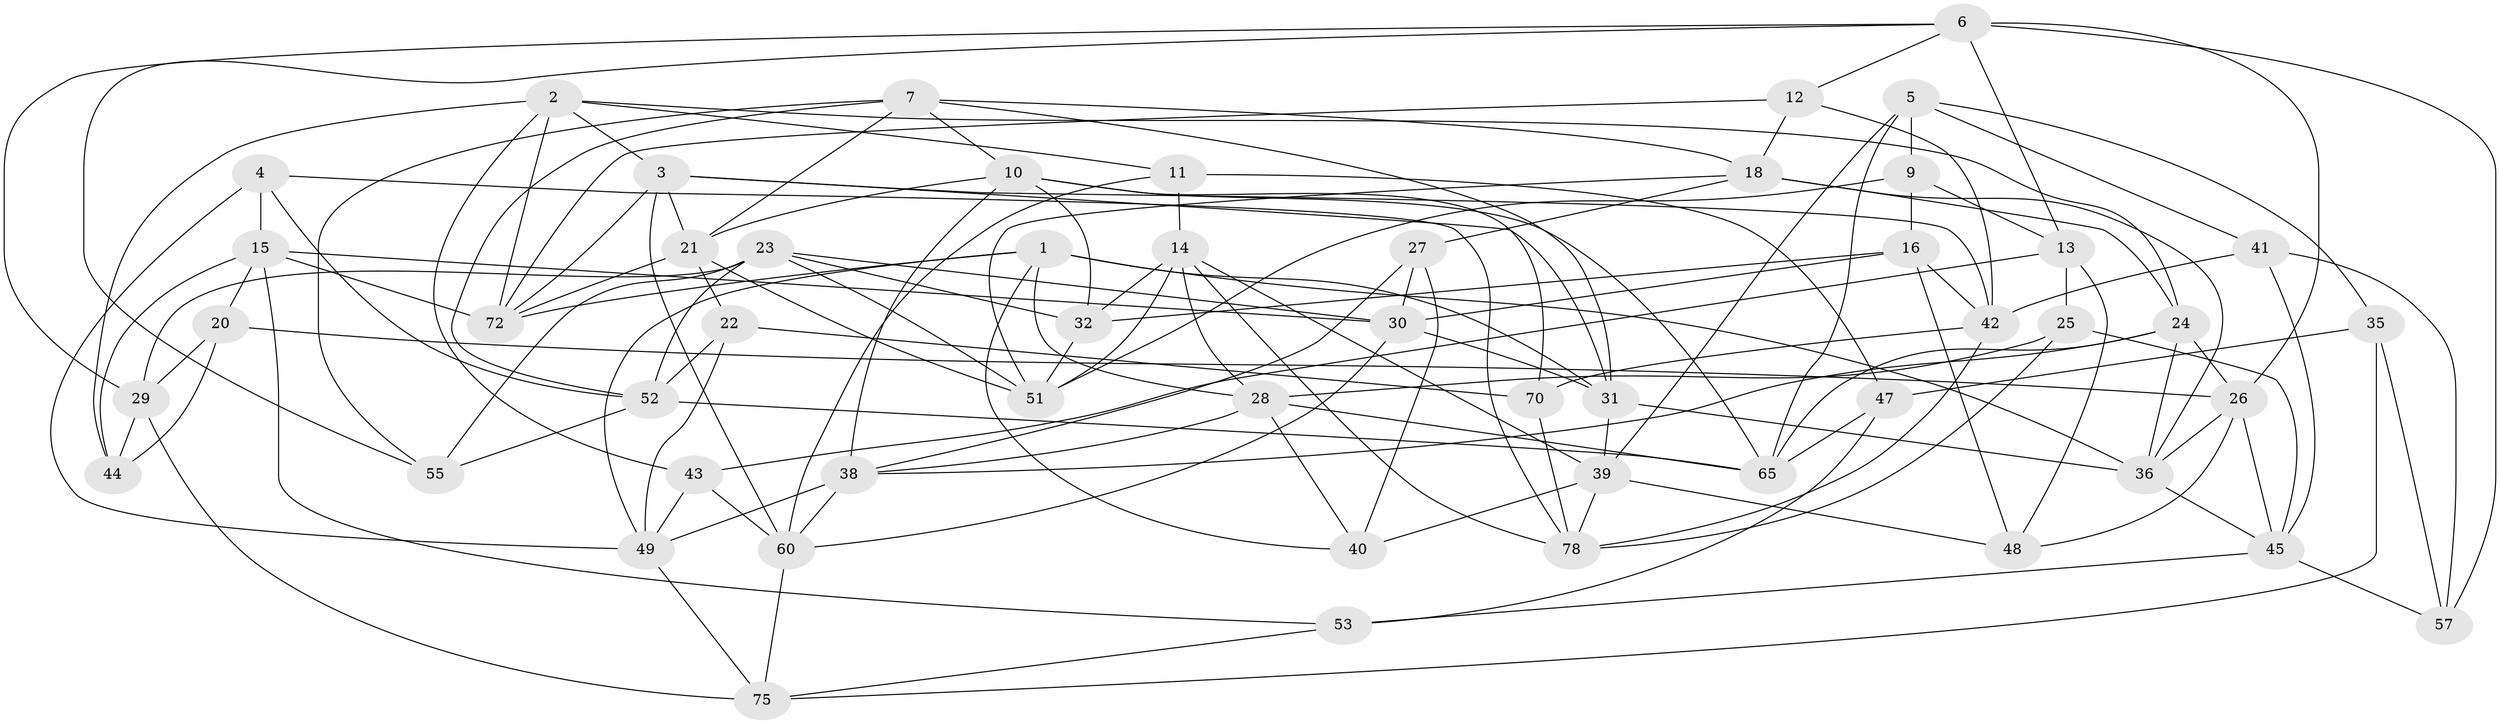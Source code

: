 // Generated by graph-tools (version 1.1) at 2025/52/02/27/25 19:52:29]
// undirected, 53 vertices, 137 edges
graph export_dot {
graph [start="1"]
  node [color=gray90,style=filled];
  1 [super="+8"];
  2 [super="+67"];
  3 [super="+77"];
  4;
  5 [super="+34"];
  6 [super="+83"];
  7 [super="+68"];
  9 [super="+69"];
  10 [super="+87"];
  11;
  12;
  13 [super="+17"];
  14 [super="+74"];
  15 [super="+19"];
  16 [super="+73"];
  18 [super="+46"];
  20;
  21 [super="+37"];
  22;
  23 [super="+61"];
  24 [super="+56"];
  25;
  26 [super="+63"];
  27;
  28 [super="+80"];
  29 [super="+64"];
  30 [super="+50"];
  31 [super="+66"];
  32 [super="+33"];
  35;
  36 [super="+62"];
  38 [super="+58"];
  39 [super="+81"];
  40;
  41;
  42 [super="+54"];
  43;
  44;
  45 [super="+79"];
  47;
  48;
  49 [super="+84"];
  51 [super="+59"];
  52 [super="+71"];
  53;
  55;
  57;
  60 [super="+88"];
  65 [super="+86"];
  70;
  72 [super="+82"];
  75 [super="+76"];
  78 [super="+85"];
  1 -- 28;
  1 -- 49;
  1 -- 40;
  1 -- 72;
  1 -- 36;
  1 -- 31;
  2 -- 43;
  2 -- 44;
  2 -- 11;
  2 -- 24;
  2 -- 3;
  2 -- 72;
  3 -- 72;
  3 -- 21;
  3 -- 42;
  3 -- 60;
  3 -- 31;
  4 -- 15;
  4 -- 52;
  4 -- 78;
  4 -- 49;
  5 -- 35;
  5 -- 41;
  5 -- 65;
  5 -- 9 [weight=2];
  5 -- 39;
  6 -- 26;
  6 -- 13;
  6 -- 57;
  6 -- 12;
  6 -- 29;
  6 -- 55;
  7 -- 55;
  7 -- 52;
  7 -- 18;
  7 -- 10;
  7 -- 31;
  7 -- 21;
  9 -- 16;
  9 -- 13 [weight=2];
  9 -- 51;
  10 -- 70;
  10 -- 32;
  10 -- 21;
  10 -- 38;
  10 -- 65;
  11 -- 47;
  11 -- 14;
  11 -- 60;
  12 -- 18;
  12 -- 42;
  12 -- 72;
  13 -- 48;
  13 -- 43;
  13 -- 25;
  14 -- 78;
  14 -- 39;
  14 -- 51;
  14 -- 28;
  14 -- 32;
  15 -- 20;
  15 -- 72;
  15 -- 44;
  15 -- 53;
  15 -- 30;
  16 -- 42;
  16 -- 30;
  16 -- 48;
  16 -- 32 [weight=2];
  18 -- 51;
  18 -- 24;
  18 -- 27;
  18 -- 36;
  20 -- 44;
  20 -- 26;
  20 -- 29;
  21 -- 22;
  21 -- 51;
  21 -- 72;
  22 -- 70;
  22 -- 52;
  22 -- 49;
  23 -- 51;
  23 -- 55;
  23 -- 52;
  23 -- 29;
  23 -- 30;
  23 -- 32;
  24 -- 38;
  24 -- 36;
  24 -- 26;
  24 -- 65;
  25 -- 45;
  25 -- 78;
  25 -- 28;
  26 -- 45;
  26 -- 36;
  26 -- 48;
  27 -- 40;
  27 -- 38;
  27 -- 30;
  28 -- 65;
  28 -- 40;
  28 -- 38;
  29 -- 44;
  29 -- 75 [weight=2];
  30 -- 60;
  30 -- 31;
  31 -- 39;
  31 -- 36;
  32 -- 51;
  35 -- 47;
  35 -- 75;
  35 -- 57;
  36 -- 45;
  38 -- 49;
  38 -- 60;
  39 -- 40;
  39 -- 78;
  39 -- 48;
  41 -- 45;
  41 -- 57;
  41 -- 42;
  42 -- 78;
  42 -- 70;
  43 -- 49;
  43 -- 60;
  45 -- 57;
  45 -- 53;
  47 -- 53;
  47 -- 65;
  49 -- 75;
  52 -- 65;
  52 -- 55;
  53 -- 75;
  60 -- 75;
  70 -- 78;
}
